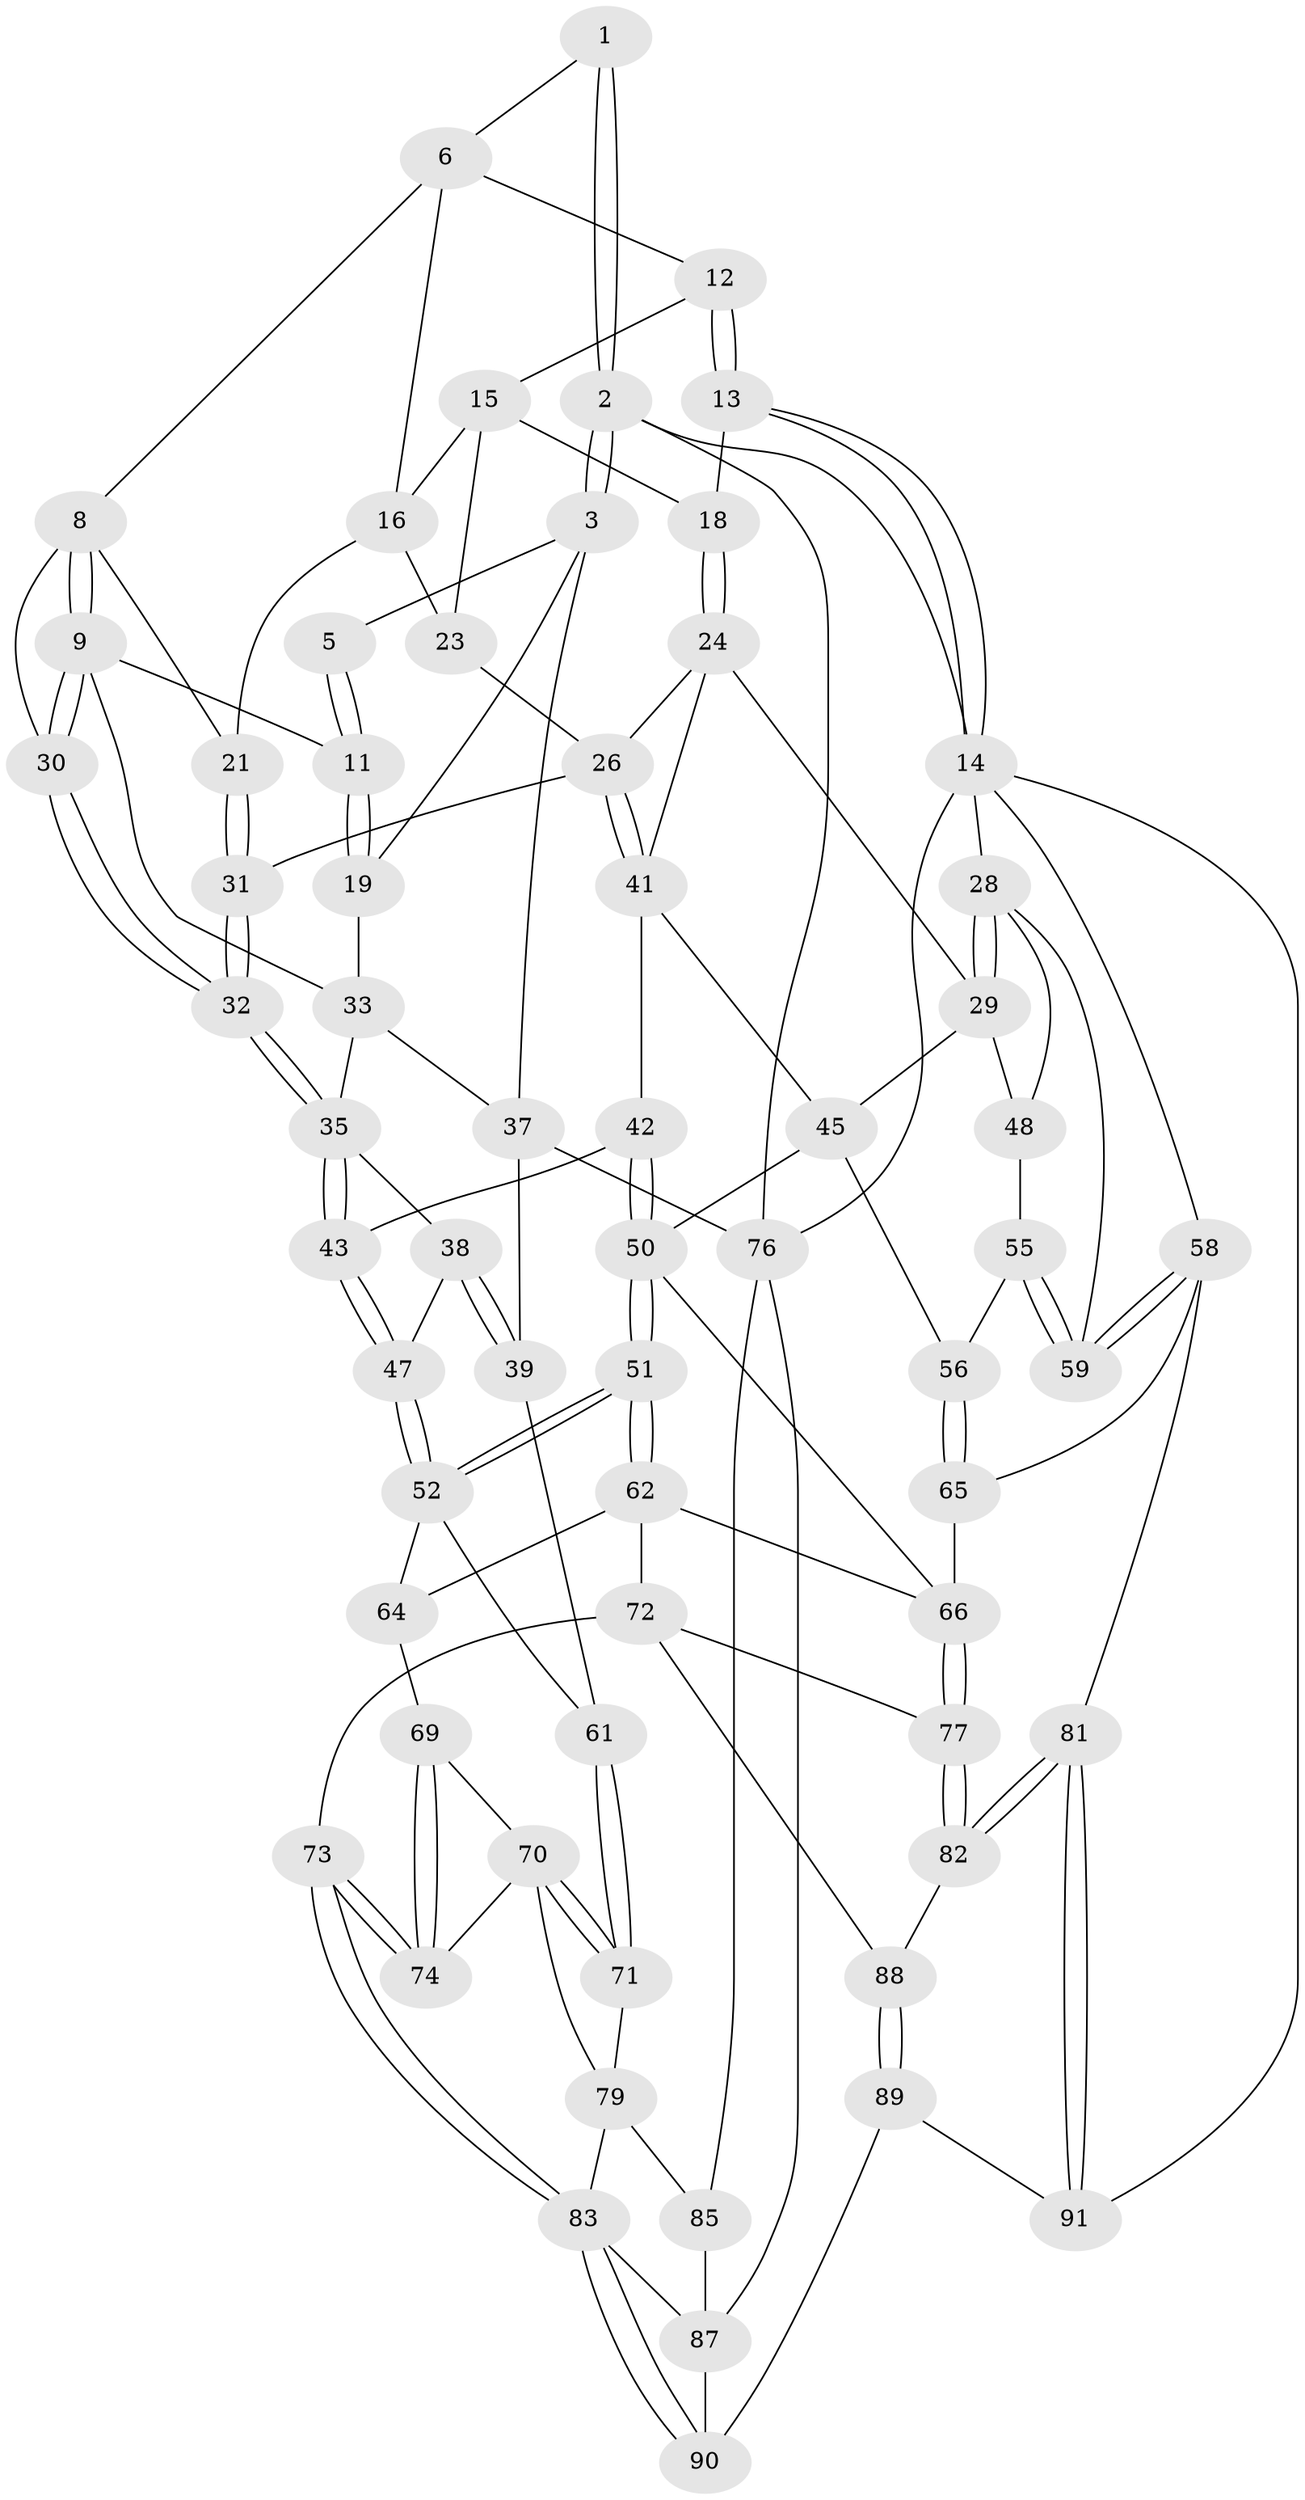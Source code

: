 // Generated by graph-tools (version 1.1) at 2025/52/02/27/25 19:52:40]
// undirected, 65 vertices, 149 edges
graph export_dot {
graph [start="1"]
  node [color=gray90,style=filled];
  1 [pos="+0.3591702308163042+0"];
  2 [pos="+0+0"];
  3 [pos="+0+0",super="+4"];
  5 [pos="+0.28944396007241885+0"];
  6 [pos="+0.5164016899272997+0",super="+7"];
  8 [pos="+0.4786314842924928+0.08040881780635843",super="+22"];
  9 [pos="+0.42931368490795757+0.15039117943732708",super="+10"];
  11 [pos="+0.28167467891493175+0.0823059216627454"];
  12 [pos="+0.5703632680715061+0"];
  13 [pos="+1+0"];
  14 [pos="+1+0",super="+57"];
  15 [pos="+0.6500485515286957+0.09126093094251757",super="+17"];
  16 [pos="+0.6184729032769284+0.1446821323978159",super="+20"];
  18 [pos="+0.8780264708215871+0"];
  19 [pos="+0.20006472609754702+0.16770946897243155"];
  21 [pos="+0.5720426568661057+0.1927789218483392"];
  23 [pos="+0.6892972731980909+0.21941890412511494"];
  24 [pos="+0.8472166913047819+0.2660724596942434",super="+25"];
  26 [pos="+0.6998730243005558+0.2585568726587852",super="+27"];
  28 [pos="+1+0.1646961580108591",super="+49"];
  29 [pos="+0.8677228691907631+0.28176402959458235",super="+44"];
  30 [pos="+0.4863580512167669+0.24621299445989553"];
  31 [pos="+0.5730932360005907+0.27966909084919217"];
  32 [pos="+0.49840680182535296+0.31648029311948594"];
  33 [pos="+0.3157801681573601+0.25535709360325354",super="+34"];
  35 [pos="+0.4961082870618835+0.32322542278458505",super="+36"];
  37 [pos="+0+0.4407518150456619",super="+40"];
  38 [pos="+0.28161008592886166+0.39921941914771675"];
  39 [pos="+0.04508871267853889+0.5409883149044737"];
  41 [pos="+0.5897150529106818+0.4049989881238517",super="+46"];
  42 [pos="+0.5756429088302621+0.4078059012462351"];
  43 [pos="+0.5083725523417809+0.38336838941378765"];
  45 [pos="+0.7510723968758934+0.44989440173536904",super="+53"];
  47 [pos="+0.4466232430296339+0.4545266151598602"];
  48 [pos="+0.9629069428657542+0.41520586200234216"];
  50 [pos="+0.604911271025365+0.5606627585764",super="+54"];
  51 [pos="+0.5780771157082697+0.5843845040582746"];
  52 [pos="+0.44670762621689986+0.5026858486314906",super="+60"];
  55 [pos="+0.9127037166274151+0.5064133814614278"];
  56 [pos="+0.8429172796855893+0.5551412227169951"];
  58 [pos="+1+0.7055283194599147",super="+68"];
  59 [pos="+1+0.6656111957439683"];
  61 [pos="+0.1684140478790736+0.6196032049165303"];
  62 [pos="+0.5651693418335211+0.6483298978027201",super="+63"];
  64 [pos="+0.43472197812342284+0.6340496951313015"];
  65 [pos="+0.8623438565145409+0.6760341644553629"];
  66 [pos="+0.7254687594966347+0.7172678824280303",super="+67"];
  69 [pos="+0.42384000114055503+0.6417347140996537"];
  70 [pos="+0.3786699490817763+0.6569783814288944",super="+75"];
  71 [pos="+0.20827867893334298+0.6614459830503533"];
  72 [pos="+0.5189803751792504+0.7995540645197962",super="+78"];
  73 [pos="+0.4942365506060555+0.8064638134368646"];
  74 [pos="+0.4613879316202255+0.7669681723217424"];
  76 [pos="+0+1",super="+86"];
  77 [pos="+0.7056202454175529+0.7646781352823323"];
  79 [pos="+0.2504950557696087+0.7263781353094895",super="+80"];
  81 [pos="+0.8495681849160035+1"];
  82 [pos="+0.7544673262332912+0.8795411628719015"];
  83 [pos="+0.417653749915111+0.8648230454556508",super="+84"];
  85 [pos="+0.19384771307978482+0.880475337864986"];
  87 [pos="+0.32290352930555105+0.9331028798363507",super="+94"];
  88 [pos="+0.5819675664558738+0.8540704404619092"];
  89 [pos="+0.6276092799746203+1",super="+92"];
  90 [pos="+0.44722540168464026+0.9287544009609899",super="+93"];
  91 [pos="+0.8979557877794504+1"];
  1 -- 2;
  1 -- 2;
  1 -- 6;
  2 -- 3;
  2 -- 3;
  2 -- 14;
  2 -- 76;
  3 -- 37;
  3 -- 19;
  3 -- 5;
  5 -- 11;
  5 -- 11;
  6 -- 12;
  6 -- 8;
  6 -- 16;
  8 -- 9;
  8 -- 9;
  8 -- 21;
  8 -- 30;
  9 -- 30;
  9 -- 30;
  9 -- 11;
  9 -- 33;
  11 -- 19;
  11 -- 19;
  12 -- 13;
  12 -- 13;
  12 -- 15;
  13 -- 14;
  13 -- 14;
  13 -- 18;
  14 -- 28;
  14 -- 58;
  14 -- 91;
  14 -- 76;
  15 -- 16;
  15 -- 18;
  15 -- 23;
  16 -- 21;
  16 -- 23;
  18 -- 24;
  18 -- 24;
  19 -- 33;
  21 -- 31;
  21 -- 31;
  23 -- 26;
  24 -- 29;
  24 -- 41;
  24 -- 26;
  26 -- 41;
  26 -- 41;
  26 -- 31;
  28 -- 29;
  28 -- 29;
  28 -- 48;
  28 -- 59;
  29 -- 48;
  29 -- 45;
  30 -- 32;
  30 -- 32;
  31 -- 32;
  31 -- 32;
  32 -- 35;
  32 -- 35;
  33 -- 37;
  33 -- 35;
  35 -- 43;
  35 -- 43;
  35 -- 38;
  37 -- 76;
  37 -- 39;
  38 -- 39;
  38 -- 39;
  38 -- 47;
  39 -- 61;
  41 -- 42;
  41 -- 45;
  42 -- 43;
  42 -- 50;
  42 -- 50;
  43 -- 47;
  43 -- 47;
  45 -- 56;
  45 -- 50;
  47 -- 52;
  47 -- 52;
  48 -- 55;
  50 -- 51;
  50 -- 51;
  50 -- 66;
  51 -- 52;
  51 -- 52;
  51 -- 62;
  51 -- 62;
  52 -- 64;
  52 -- 61;
  55 -- 56;
  55 -- 59;
  55 -- 59;
  56 -- 65;
  56 -- 65;
  58 -- 59;
  58 -- 59;
  58 -- 81;
  58 -- 65;
  61 -- 71;
  61 -- 71;
  62 -- 64;
  62 -- 72;
  62 -- 66;
  64 -- 69;
  65 -- 66;
  66 -- 77;
  66 -- 77;
  69 -- 70;
  69 -- 74;
  69 -- 74;
  70 -- 71;
  70 -- 71;
  70 -- 74;
  70 -- 79;
  71 -- 79;
  72 -- 73;
  72 -- 88;
  72 -- 77;
  73 -- 74;
  73 -- 74;
  73 -- 83;
  73 -- 83;
  76 -- 85;
  76 -- 87;
  77 -- 82;
  77 -- 82;
  79 -- 85;
  79 -- 83;
  81 -- 82;
  81 -- 82;
  81 -- 91;
  81 -- 91;
  82 -- 88;
  83 -- 90;
  83 -- 90;
  83 -- 87;
  85 -- 87;
  87 -- 90;
  88 -- 89;
  88 -- 89;
  89 -- 90 [weight=2];
  89 -- 91;
}
